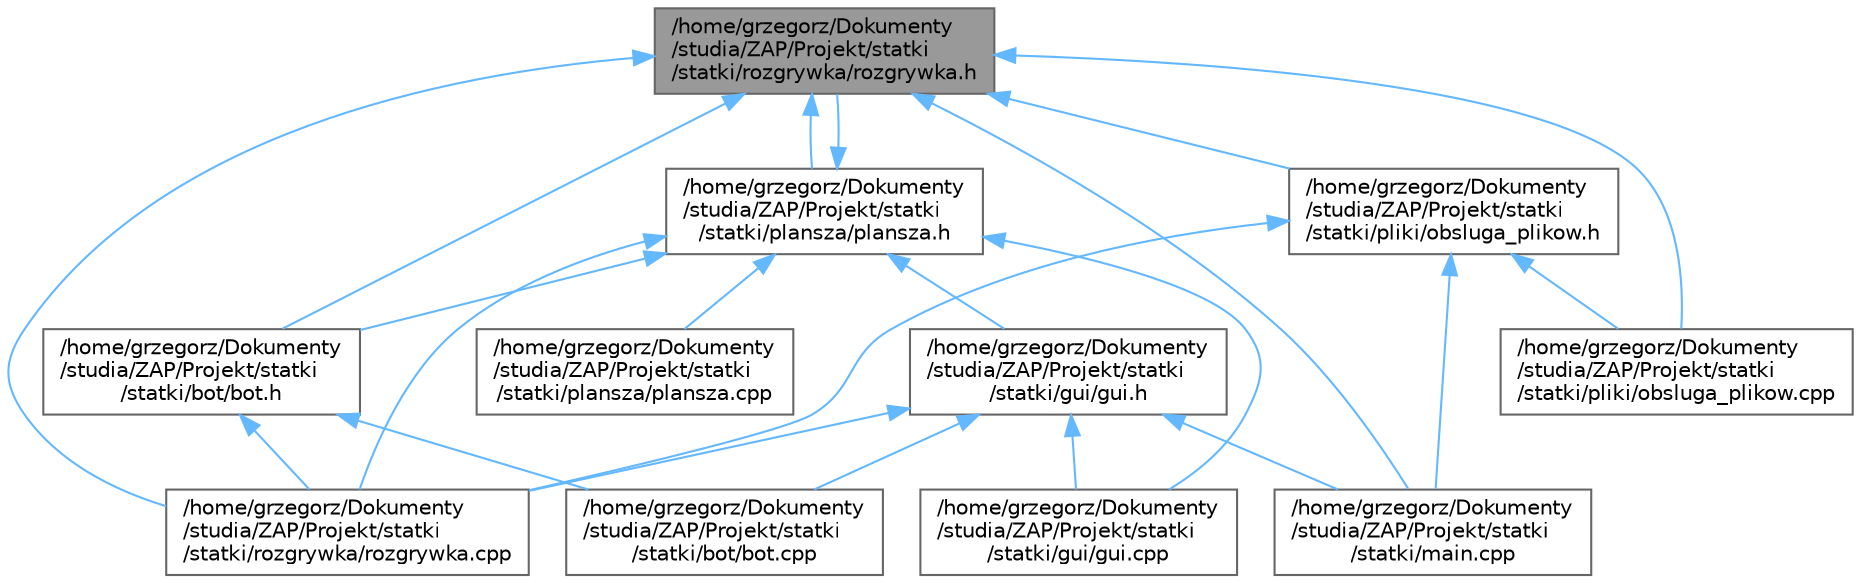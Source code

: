 digraph "/home/grzegorz/Dokumenty/studia/ZAP/Projekt/statki/statki/rozgrywka/rozgrywka.h"
{
 // LATEX_PDF_SIZE
  bgcolor="transparent";
  edge [fontname=Helvetica,fontsize=10,labelfontname=Helvetica,labelfontsize=10];
  node [fontname=Helvetica,fontsize=10,shape=box,height=0.2,width=0.4];
  Node1 [id="Node000001",label="/home/grzegorz/Dokumenty\l/studia/ZAP/Projekt/statki\l/statki/rozgrywka/rozgrywka.h",height=0.2,width=0.4,color="gray40", fillcolor="grey60", style="filled", fontcolor="black",tooltip=" "];
  Node1 -> Node2 [id="edge1_Node000001_Node000002",dir="back",color="steelblue1",style="solid",tooltip=" "];
  Node2 [id="Node000002",label="/home/grzegorz/Dokumenty\l/studia/ZAP/Projekt/statki\l/statki/bot/bot.h",height=0.2,width=0.4,color="grey40", fillcolor="white", style="filled",URL="$bot_8h.html",tooltip=" "];
  Node2 -> Node3 [id="edge2_Node000002_Node000003",dir="back",color="steelblue1",style="solid",tooltip=" "];
  Node3 [id="Node000003",label="/home/grzegorz/Dokumenty\l/studia/ZAP/Projekt/statki\l/statki/bot/bot.cpp",height=0.2,width=0.4,color="grey40", fillcolor="white", style="filled",URL="$bot_8cpp.html",tooltip=" "];
  Node2 -> Node4 [id="edge3_Node000002_Node000004",dir="back",color="steelblue1",style="solid",tooltip=" "];
  Node4 [id="Node000004",label="/home/grzegorz/Dokumenty\l/studia/ZAP/Projekt/statki\l/statki/rozgrywka/rozgrywka.cpp",height=0.2,width=0.4,color="grey40", fillcolor="white", style="filled",URL="$rozgrywka_8cpp.html",tooltip=" "];
  Node1 -> Node5 [id="edge4_Node000001_Node000005",dir="back",color="steelblue1",style="solid",tooltip=" "];
  Node5 [id="Node000005",label="/home/grzegorz/Dokumenty\l/studia/ZAP/Projekt/statki\l/statki/main.cpp",height=0.2,width=0.4,color="grey40", fillcolor="white", style="filled",URL="$main_8cpp.html",tooltip=" "];
  Node1 -> Node6 [id="edge5_Node000001_Node000006",dir="back",color="steelblue1",style="solid",tooltip=" "];
  Node6 [id="Node000006",label="/home/grzegorz/Dokumenty\l/studia/ZAP/Projekt/statki\l/statki/plansza/plansza.h",height=0.2,width=0.4,color="grey40", fillcolor="white", style="filled",URL="$plansza_8h.html",tooltip=" "];
  Node6 -> Node2 [id="edge6_Node000006_Node000002",dir="back",color="steelblue1",style="solid",tooltip=" "];
  Node6 -> Node7 [id="edge7_Node000006_Node000007",dir="back",color="steelblue1",style="solid",tooltip=" "];
  Node7 [id="Node000007",label="/home/grzegorz/Dokumenty\l/studia/ZAP/Projekt/statki\l/statki/gui/gui.cpp",height=0.2,width=0.4,color="grey40", fillcolor="white", style="filled",URL="$gui_8cpp.html",tooltip=" "];
  Node6 -> Node8 [id="edge8_Node000006_Node000008",dir="back",color="steelblue1",style="solid",tooltip=" "];
  Node8 [id="Node000008",label="/home/grzegorz/Dokumenty\l/studia/ZAP/Projekt/statki\l/statki/gui/gui.h",height=0.2,width=0.4,color="grey40", fillcolor="white", style="filled",URL="$gui_8h.html",tooltip=" "];
  Node8 -> Node3 [id="edge9_Node000008_Node000003",dir="back",color="steelblue1",style="solid",tooltip=" "];
  Node8 -> Node7 [id="edge10_Node000008_Node000007",dir="back",color="steelblue1",style="solid",tooltip=" "];
  Node8 -> Node5 [id="edge11_Node000008_Node000005",dir="back",color="steelblue1",style="solid",tooltip=" "];
  Node8 -> Node4 [id="edge12_Node000008_Node000004",dir="back",color="steelblue1",style="solid",tooltip=" "];
  Node6 -> Node9 [id="edge13_Node000006_Node000009",dir="back",color="steelblue1",style="solid",tooltip=" "];
  Node9 [id="Node000009",label="/home/grzegorz/Dokumenty\l/studia/ZAP/Projekt/statki\l/statki/plansza/plansza.cpp",height=0.2,width=0.4,color="grey40", fillcolor="white", style="filled",URL="$plansza_8cpp.html",tooltip=" "];
  Node6 -> Node4 [id="edge14_Node000006_Node000004",dir="back",color="steelblue1",style="solid",tooltip=" "];
  Node6 -> Node1 [id="edge15_Node000006_Node000001",dir="back",color="steelblue1",style="solid",tooltip=" "];
  Node1 -> Node10 [id="edge16_Node000001_Node000010",dir="back",color="steelblue1",style="solid",tooltip=" "];
  Node10 [id="Node000010",label="/home/grzegorz/Dokumenty\l/studia/ZAP/Projekt/statki\l/statki/pliki/obsluga_plikow.cpp",height=0.2,width=0.4,color="grey40", fillcolor="white", style="filled",URL="$obsluga__plikow_8cpp.html",tooltip=" "];
  Node1 -> Node11 [id="edge17_Node000001_Node000011",dir="back",color="steelblue1",style="solid",tooltip=" "];
  Node11 [id="Node000011",label="/home/grzegorz/Dokumenty\l/studia/ZAP/Projekt/statki\l/statki/pliki/obsluga_plikow.h",height=0.2,width=0.4,color="grey40", fillcolor="white", style="filled",URL="$obsluga__plikow_8h.html",tooltip=" "];
  Node11 -> Node5 [id="edge18_Node000011_Node000005",dir="back",color="steelblue1",style="solid",tooltip=" "];
  Node11 -> Node10 [id="edge19_Node000011_Node000010",dir="back",color="steelblue1",style="solid",tooltip=" "];
  Node11 -> Node4 [id="edge20_Node000011_Node000004",dir="back",color="steelblue1",style="solid",tooltip=" "];
  Node1 -> Node4 [id="edge21_Node000001_Node000004",dir="back",color="steelblue1",style="solid",tooltip=" "];
}
